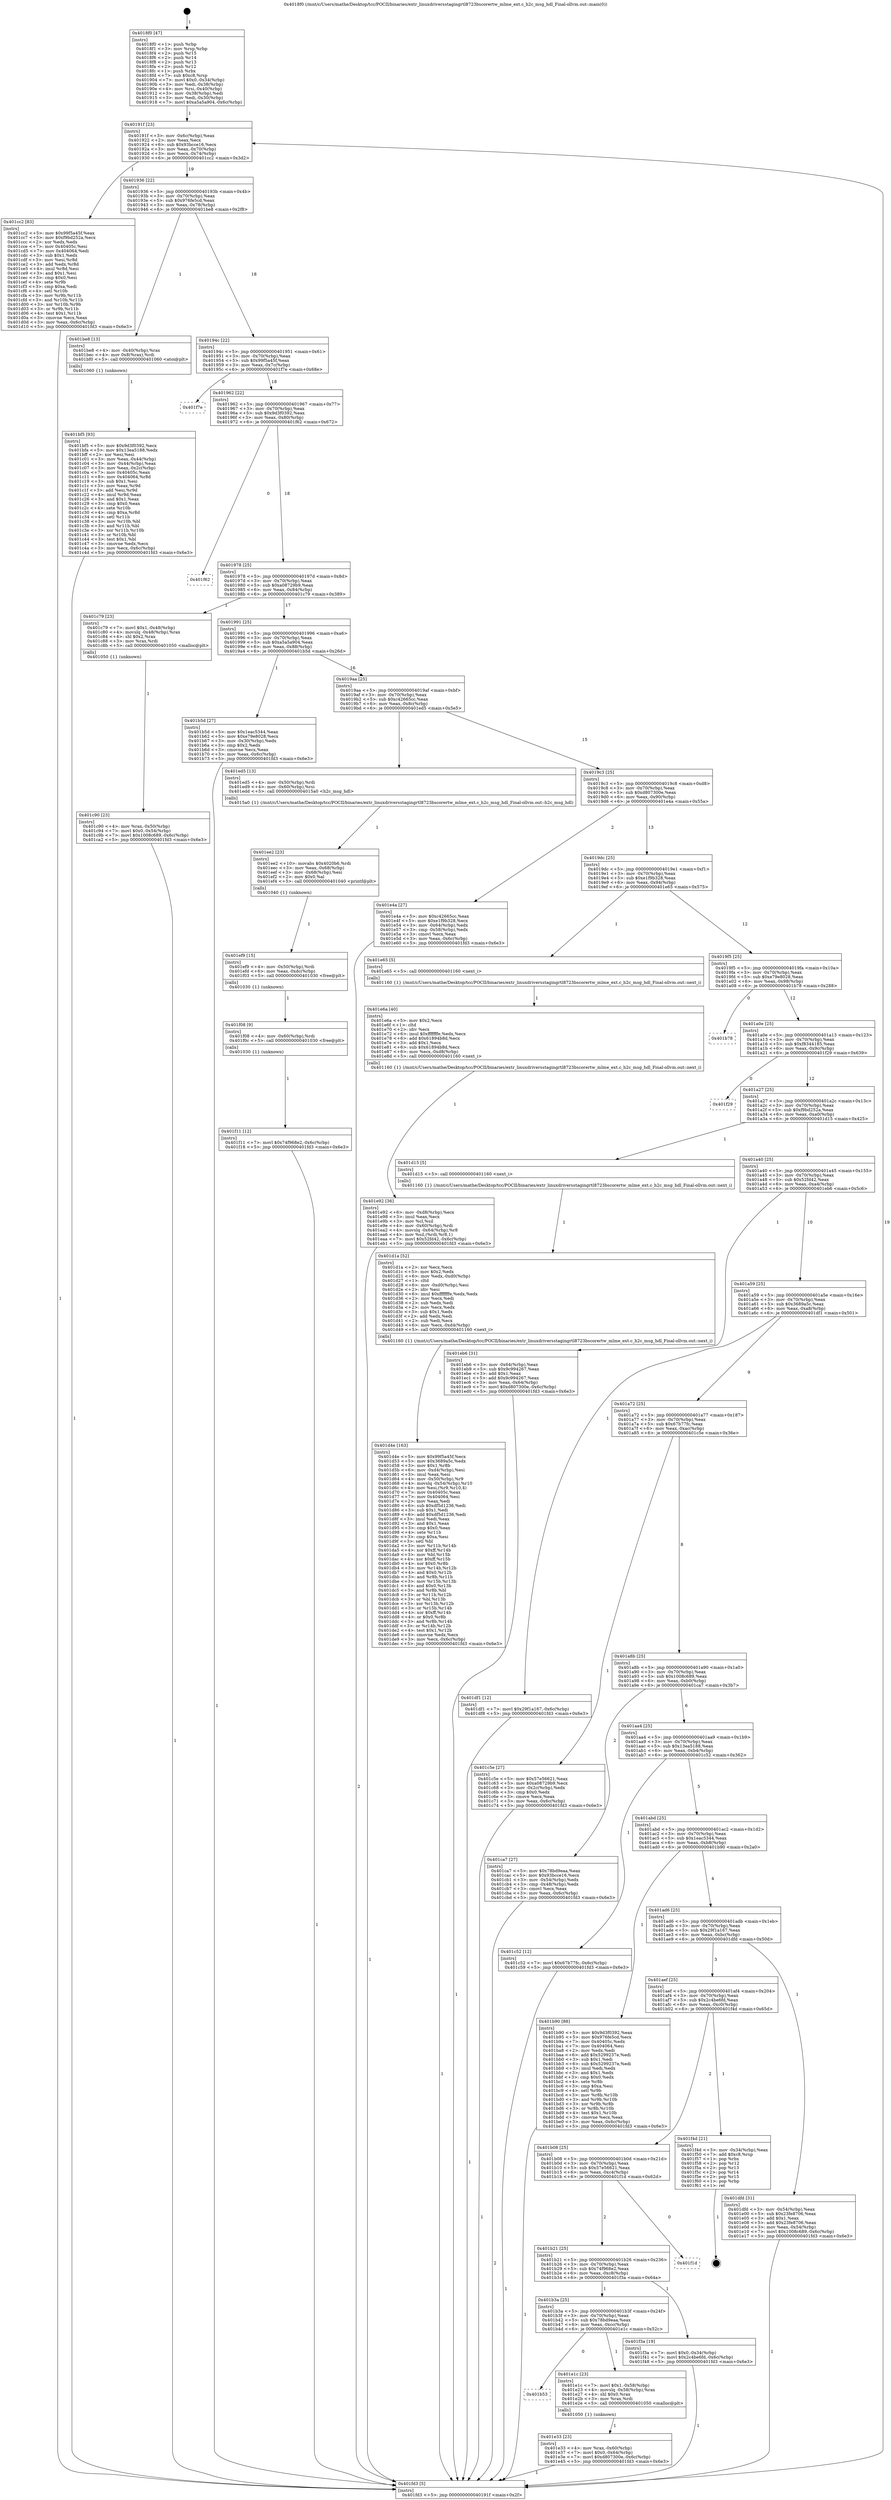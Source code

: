 digraph "0x4018f0" {
  label = "0x4018f0 (/mnt/c/Users/mathe/Desktop/tcc/POCII/binaries/extr_linuxdriversstagingrtl8723bscorertw_mlme_ext.c_h2c_msg_hdl_Final-ollvm.out::main(0))"
  labelloc = "t"
  node[shape=record]

  Entry [label="",width=0.3,height=0.3,shape=circle,fillcolor=black,style=filled]
  "0x40191f" [label="{
     0x40191f [23]\l
     | [instrs]\l
     &nbsp;&nbsp;0x40191f \<+3\>: mov -0x6c(%rbp),%eax\l
     &nbsp;&nbsp;0x401922 \<+2\>: mov %eax,%ecx\l
     &nbsp;&nbsp;0x401924 \<+6\>: sub $0x93bcce16,%ecx\l
     &nbsp;&nbsp;0x40192a \<+3\>: mov %eax,-0x70(%rbp)\l
     &nbsp;&nbsp;0x40192d \<+3\>: mov %ecx,-0x74(%rbp)\l
     &nbsp;&nbsp;0x401930 \<+6\>: je 0000000000401cc2 \<main+0x3d2\>\l
  }"]
  "0x401cc2" [label="{
     0x401cc2 [83]\l
     | [instrs]\l
     &nbsp;&nbsp;0x401cc2 \<+5\>: mov $0x99f5a45f,%eax\l
     &nbsp;&nbsp;0x401cc7 \<+5\>: mov $0xf9bd252a,%ecx\l
     &nbsp;&nbsp;0x401ccc \<+2\>: xor %edx,%edx\l
     &nbsp;&nbsp;0x401cce \<+7\>: mov 0x40405c,%esi\l
     &nbsp;&nbsp;0x401cd5 \<+7\>: mov 0x404064,%edi\l
     &nbsp;&nbsp;0x401cdc \<+3\>: sub $0x1,%edx\l
     &nbsp;&nbsp;0x401cdf \<+3\>: mov %esi,%r8d\l
     &nbsp;&nbsp;0x401ce2 \<+3\>: add %edx,%r8d\l
     &nbsp;&nbsp;0x401ce5 \<+4\>: imul %r8d,%esi\l
     &nbsp;&nbsp;0x401ce9 \<+3\>: and $0x1,%esi\l
     &nbsp;&nbsp;0x401cec \<+3\>: cmp $0x0,%esi\l
     &nbsp;&nbsp;0x401cef \<+4\>: sete %r9b\l
     &nbsp;&nbsp;0x401cf3 \<+3\>: cmp $0xa,%edi\l
     &nbsp;&nbsp;0x401cf6 \<+4\>: setl %r10b\l
     &nbsp;&nbsp;0x401cfa \<+3\>: mov %r9b,%r11b\l
     &nbsp;&nbsp;0x401cfd \<+3\>: and %r10b,%r11b\l
     &nbsp;&nbsp;0x401d00 \<+3\>: xor %r10b,%r9b\l
     &nbsp;&nbsp;0x401d03 \<+3\>: or %r9b,%r11b\l
     &nbsp;&nbsp;0x401d06 \<+4\>: test $0x1,%r11b\l
     &nbsp;&nbsp;0x401d0a \<+3\>: cmovne %ecx,%eax\l
     &nbsp;&nbsp;0x401d0d \<+3\>: mov %eax,-0x6c(%rbp)\l
     &nbsp;&nbsp;0x401d10 \<+5\>: jmp 0000000000401fd3 \<main+0x6e3\>\l
  }"]
  "0x401936" [label="{
     0x401936 [22]\l
     | [instrs]\l
     &nbsp;&nbsp;0x401936 \<+5\>: jmp 000000000040193b \<main+0x4b\>\l
     &nbsp;&nbsp;0x40193b \<+3\>: mov -0x70(%rbp),%eax\l
     &nbsp;&nbsp;0x40193e \<+5\>: sub $0x976fe5cd,%eax\l
     &nbsp;&nbsp;0x401943 \<+3\>: mov %eax,-0x78(%rbp)\l
     &nbsp;&nbsp;0x401946 \<+6\>: je 0000000000401be8 \<main+0x2f8\>\l
  }"]
  Exit [label="",width=0.3,height=0.3,shape=circle,fillcolor=black,style=filled,peripheries=2]
  "0x401be8" [label="{
     0x401be8 [13]\l
     | [instrs]\l
     &nbsp;&nbsp;0x401be8 \<+4\>: mov -0x40(%rbp),%rax\l
     &nbsp;&nbsp;0x401bec \<+4\>: mov 0x8(%rax),%rdi\l
     &nbsp;&nbsp;0x401bf0 \<+5\>: call 0000000000401060 \<atoi@plt\>\l
     | [calls]\l
     &nbsp;&nbsp;0x401060 \{1\} (unknown)\l
  }"]
  "0x40194c" [label="{
     0x40194c [22]\l
     | [instrs]\l
     &nbsp;&nbsp;0x40194c \<+5\>: jmp 0000000000401951 \<main+0x61\>\l
     &nbsp;&nbsp;0x401951 \<+3\>: mov -0x70(%rbp),%eax\l
     &nbsp;&nbsp;0x401954 \<+5\>: sub $0x99f5a45f,%eax\l
     &nbsp;&nbsp;0x401959 \<+3\>: mov %eax,-0x7c(%rbp)\l
     &nbsp;&nbsp;0x40195c \<+6\>: je 0000000000401f7e \<main+0x68e\>\l
  }"]
  "0x401f11" [label="{
     0x401f11 [12]\l
     | [instrs]\l
     &nbsp;&nbsp;0x401f11 \<+7\>: movl $0x74f968e2,-0x6c(%rbp)\l
     &nbsp;&nbsp;0x401f18 \<+5\>: jmp 0000000000401fd3 \<main+0x6e3\>\l
  }"]
  "0x401f7e" [label="{
     0x401f7e\l
  }", style=dashed]
  "0x401962" [label="{
     0x401962 [22]\l
     | [instrs]\l
     &nbsp;&nbsp;0x401962 \<+5\>: jmp 0000000000401967 \<main+0x77\>\l
     &nbsp;&nbsp;0x401967 \<+3\>: mov -0x70(%rbp),%eax\l
     &nbsp;&nbsp;0x40196a \<+5\>: sub $0x9d3f0392,%eax\l
     &nbsp;&nbsp;0x40196f \<+3\>: mov %eax,-0x80(%rbp)\l
     &nbsp;&nbsp;0x401972 \<+6\>: je 0000000000401f62 \<main+0x672\>\l
  }"]
  "0x401f08" [label="{
     0x401f08 [9]\l
     | [instrs]\l
     &nbsp;&nbsp;0x401f08 \<+4\>: mov -0x60(%rbp),%rdi\l
     &nbsp;&nbsp;0x401f0c \<+5\>: call 0000000000401030 \<free@plt\>\l
     | [calls]\l
     &nbsp;&nbsp;0x401030 \{1\} (unknown)\l
  }"]
  "0x401f62" [label="{
     0x401f62\l
  }", style=dashed]
  "0x401978" [label="{
     0x401978 [25]\l
     | [instrs]\l
     &nbsp;&nbsp;0x401978 \<+5\>: jmp 000000000040197d \<main+0x8d\>\l
     &nbsp;&nbsp;0x40197d \<+3\>: mov -0x70(%rbp),%eax\l
     &nbsp;&nbsp;0x401980 \<+5\>: sub $0xa08729b9,%eax\l
     &nbsp;&nbsp;0x401985 \<+6\>: mov %eax,-0x84(%rbp)\l
     &nbsp;&nbsp;0x40198b \<+6\>: je 0000000000401c79 \<main+0x389\>\l
  }"]
  "0x401ef9" [label="{
     0x401ef9 [15]\l
     | [instrs]\l
     &nbsp;&nbsp;0x401ef9 \<+4\>: mov -0x50(%rbp),%rdi\l
     &nbsp;&nbsp;0x401efd \<+6\>: mov %eax,-0xdc(%rbp)\l
     &nbsp;&nbsp;0x401f03 \<+5\>: call 0000000000401030 \<free@plt\>\l
     | [calls]\l
     &nbsp;&nbsp;0x401030 \{1\} (unknown)\l
  }"]
  "0x401c79" [label="{
     0x401c79 [23]\l
     | [instrs]\l
     &nbsp;&nbsp;0x401c79 \<+7\>: movl $0x1,-0x48(%rbp)\l
     &nbsp;&nbsp;0x401c80 \<+4\>: movslq -0x48(%rbp),%rax\l
     &nbsp;&nbsp;0x401c84 \<+4\>: shl $0x2,%rax\l
     &nbsp;&nbsp;0x401c88 \<+3\>: mov %rax,%rdi\l
     &nbsp;&nbsp;0x401c8b \<+5\>: call 0000000000401050 \<malloc@plt\>\l
     | [calls]\l
     &nbsp;&nbsp;0x401050 \{1\} (unknown)\l
  }"]
  "0x401991" [label="{
     0x401991 [25]\l
     | [instrs]\l
     &nbsp;&nbsp;0x401991 \<+5\>: jmp 0000000000401996 \<main+0xa6\>\l
     &nbsp;&nbsp;0x401996 \<+3\>: mov -0x70(%rbp),%eax\l
     &nbsp;&nbsp;0x401999 \<+5\>: sub $0xa5a5a904,%eax\l
     &nbsp;&nbsp;0x40199e \<+6\>: mov %eax,-0x88(%rbp)\l
     &nbsp;&nbsp;0x4019a4 \<+6\>: je 0000000000401b5d \<main+0x26d\>\l
  }"]
  "0x401ee2" [label="{
     0x401ee2 [23]\l
     | [instrs]\l
     &nbsp;&nbsp;0x401ee2 \<+10\>: movabs $0x4020b6,%rdi\l
     &nbsp;&nbsp;0x401eec \<+3\>: mov %eax,-0x68(%rbp)\l
     &nbsp;&nbsp;0x401eef \<+3\>: mov -0x68(%rbp),%esi\l
     &nbsp;&nbsp;0x401ef2 \<+2\>: mov $0x0,%al\l
     &nbsp;&nbsp;0x401ef4 \<+5\>: call 0000000000401040 \<printf@plt\>\l
     | [calls]\l
     &nbsp;&nbsp;0x401040 \{1\} (unknown)\l
  }"]
  "0x401b5d" [label="{
     0x401b5d [27]\l
     | [instrs]\l
     &nbsp;&nbsp;0x401b5d \<+5\>: mov $0x1eac5344,%eax\l
     &nbsp;&nbsp;0x401b62 \<+5\>: mov $0xe79e8028,%ecx\l
     &nbsp;&nbsp;0x401b67 \<+3\>: mov -0x30(%rbp),%edx\l
     &nbsp;&nbsp;0x401b6a \<+3\>: cmp $0x2,%edx\l
     &nbsp;&nbsp;0x401b6d \<+3\>: cmovne %ecx,%eax\l
     &nbsp;&nbsp;0x401b70 \<+3\>: mov %eax,-0x6c(%rbp)\l
     &nbsp;&nbsp;0x401b73 \<+5\>: jmp 0000000000401fd3 \<main+0x6e3\>\l
  }"]
  "0x4019aa" [label="{
     0x4019aa [25]\l
     | [instrs]\l
     &nbsp;&nbsp;0x4019aa \<+5\>: jmp 00000000004019af \<main+0xbf\>\l
     &nbsp;&nbsp;0x4019af \<+3\>: mov -0x70(%rbp),%eax\l
     &nbsp;&nbsp;0x4019b2 \<+5\>: sub $0xc42665cc,%eax\l
     &nbsp;&nbsp;0x4019b7 \<+6\>: mov %eax,-0x8c(%rbp)\l
     &nbsp;&nbsp;0x4019bd \<+6\>: je 0000000000401ed5 \<main+0x5e5\>\l
  }"]
  "0x401fd3" [label="{
     0x401fd3 [5]\l
     | [instrs]\l
     &nbsp;&nbsp;0x401fd3 \<+5\>: jmp 000000000040191f \<main+0x2f\>\l
  }"]
  "0x4018f0" [label="{
     0x4018f0 [47]\l
     | [instrs]\l
     &nbsp;&nbsp;0x4018f0 \<+1\>: push %rbp\l
     &nbsp;&nbsp;0x4018f1 \<+3\>: mov %rsp,%rbp\l
     &nbsp;&nbsp;0x4018f4 \<+2\>: push %r15\l
     &nbsp;&nbsp;0x4018f6 \<+2\>: push %r14\l
     &nbsp;&nbsp;0x4018f8 \<+2\>: push %r13\l
     &nbsp;&nbsp;0x4018fa \<+2\>: push %r12\l
     &nbsp;&nbsp;0x4018fc \<+1\>: push %rbx\l
     &nbsp;&nbsp;0x4018fd \<+7\>: sub $0xc8,%rsp\l
     &nbsp;&nbsp;0x401904 \<+7\>: movl $0x0,-0x34(%rbp)\l
     &nbsp;&nbsp;0x40190b \<+3\>: mov %edi,-0x38(%rbp)\l
     &nbsp;&nbsp;0x40190e \<+4\>: mov %rsi,-0x40(%rbp)\l
     &nbsp;&nbsp;0x401912 \<+3\>: mov -0x38(%rbp),%edi\l
     &nbsp;&nbsp;0x401915 \<+3\>: mov %edi,-0x30(%rbp)\l
     &nbsp;&nbsp;0x401918 \<+7\>: movl $0xa5a5a904,-0x6c(%rbp)\l
  }"]
  "0x401e92" [label="{
     0x401e92 [36]\l
     | [instrs]\l
     &nbsp;&nbsp;0x401e92 \<+6\>: mov -0xd8(%rbp),%ecx\l
     &nbsp;&nbsp;0x401e98 \<+3\>: imul %eax,%ecx\l
     &nbsp;&nbsp;0x401e9b \<+3\>: mov %cl,%sil\l
     &nbsp;&nbsp;0x401e9e \<+4\>: mov -0x60(%rbp),%rdi\l
     &nbsp;&nbsp;0x401ea2 \<+4\>: movslq -0x64(%rbp),%r8\l
     &nbsp;&nbsp;0x401ea6 \<+4\>: mov %sil,(%rdi,%r8,1)\l
     &nbsp;&nbsp;0x401eaa \<+7\>: movl $0x52fd42,-0x6c(%rbp)\l
     &nbsp;&nbsp;0x401eb1 \<+5\>: jmp 0000000000401fd3 \<main+0x6e3\>\l
  }"]
  "0x401ed5" [label="{
     0x401ed5 [13]\l
     | [instrs]\l
     &nbsp;&nbsp;0x401ed5 \<+4\>: mov -0x50(%rbp),%rdi\l
     &nbsp;&nbsp;0x401ed9 \<+4\>: mov -0x60(%rbp),%rsi\l
     &nbsp;&nbsp;0x401edd \<+5\>: call 00000000004015a0 \<h2c_msg_hdl\>\l
     | [calls]\l
     &nbsp;&nbsp;0x4015a0 \{1\} (/mnt/c/Users/mathe/Desktop/tcc/POCII/binaries/extr_linuxdriversstagingrtl8723bscorertw_mlme_ext.c_h2c_msg_hdl_Final-ollvm.out::h2c_msg_hdl)\l
  }"]
  "0x4019c3" [label="{
     0x4019c3 [25]\l
     | [instrs]\l
     &nbsp;&nbsp;0x4019c3 \<+5\>: jmp 00000000004019c8 \<main+0xd8\>\l
     &nbsp;&nbsp;0x4019c8 \<+3\>: mov -0x70(%rbp),%eax\l
     &nbsp;&nbsp;0x4019cb \<+5\>: sub $0xd807300e,%eax\l
     &nbsp;&nbsp;0x4019d0 \<+6\>: mov %eax,-0x90(%rbp)\l
     &nbsp;&nbsp;0x4019d6 \<+6\>: je 0000000000401e4a \<main+0x55a\>\l
  }"]
  "0x401e6a" [label="{
     0x401e6a [40]\l
     | [instrs]\l
     &nbsp;&nbsp;0x401e6a \<+5\>: mov $0x2,%ecx\l
     &nbsp;&nbsp;0x401e6f \<+1\>: cltd\l
     &nbsp;&nbsp;0x401e70 \<+2\>: idiv %ecx\l
     &nbsp;&nbsp;0x401e72 \<+6\>: imul $0xfffffffe,%edx,%ecx\l
     &nbsp;&nbsp;0x401e78 \<+6\>: add $0x61894b8d,%ecx\l
     &nbsp;&nbsp;0x401e7e \<+3\>: add $0x1,%ecx\l
     &nbsp;&nbsp;0x401e81 \<+6\>: sub $0x61894b8d,%ecx\l
     &nbsp;&nbsp;0x401e87 \<+6\>: mov %ecx,-0xd8(%rbp)\l
     &nbsp;&nbsp;0x401e8d \<+5\>: call 0000000000401160 \<next_i\>\l
     | [calls]\l
     &nbsp;&nbsp;0x401160 \{1\} (/mnt/c/Users/mathe/Desktop/tcc/POCII/binaries/extr_linuxdriversstagingrtl8723bscorertw_mlme_ext.c_h2c_msg_hdl_Final-ollvm.out::next_i)\l
  }"]
  "0x401e4a" [label="{
     0x401e4a [27]\l
     | [instrs]\l
     &nbsp;&nbsp;0x401e4a \<+5\>: mov $0xc42665cc,%eax\l
     &nbsp;&nbsp;0x401e4f \<+5\>: mov $0xe1f9b328,%ecx\l
     &nbsp;&nbsp;0x401e54 \<+3\>: mov -0x64(%rbp),%edx\l
     &nbsp;&nbsp;0x401e57 \<+3\>: cmp -0x58(%rbp),%edx\l
     &nbsp;&nbsp;0x401e5a \<+3\>: cmovl %ecx,%eax\l
     &nbsp;&nbsp;0x401e5d \<+3\>: mov %eax,-0x6c(%rbp)\l
     &nbsp;&nbsp;0x401e60 \<+5\>: jmp 0000000000401fd3 \<main+0x6e3\>\l
  }"]
  "0x4019dc" [label="{
     0x4019dc [25]\l
     | [instrs]\l
     &nbsp;&nbsp;0x4019dc \<+5\>: jmp 00000000004019e1 \<main+0xf1\>\l
     &nbsp;&nbsp;0x4019e1 \<+3\>: mov -0x70(%rbp),%eax\l
     &nbsp;&nbsp;0x4019e4 \<+5\>: sub $0xe1f9b328,%eax\l
     &nbsp;&nbsp;0x4019e9 \<+6\>: mov %eax,-0x94(%rbp)\l
     &nbsp;&nbsp;0x4019ef \<+6\>: je 0000000000401e65 \<main+0x575\>\l
  }"]
  "0x401e33" [label="{
     0x401e33 [23]\l
     | [instrs]\l
     &nbsp;&nbsp;0x401e33 \<+4\>: mov %rax,-0x60(%rbp)\l
     &nbsp;&nbsp;0x401e37 \<+7\>: movl $0x0,-0x64(%rbp)\l
     &nbsp;&nbsp;0x401e3e \<+7\>: movl $0xd807300e,-0x6c(%rbp)\l
     &nbsp;&nbsp;0x401e45 \<+5\>: jmp 0000000000401fd3 \<main+0x6e3\>\l
  }"]
  "0x401e65" [label="{
     0x401e65 [5]\l
     | [instrs]\l
     &nbsp;&nbsp;0x401e65 \<+5\>: call 0000000000401160 \<next_i\>\l
     | [calls]\l
     &nbsp;&nbsp;0x401160 \{1\} (/mnt/c/Users/mathe/Desktop/tcc/POCII/binaries/extr_linuxdriversstagingrtl8723bscorertw_mlme_ext.c_h2c_msg_hdl_Final-ollvm.out::next_i)\l
  }"]
  "0x4019f5" [label="{
     0x4019f5 [25]\l
     | [instrs]\l
     &nbsp;&nbsp;0x4019f5 \<+5\>: jmp 00000000004019fa \<main+0x10a\>\l
     &nbsp;&nbsp;0x4019fa \<+3\>: mov -0x70(%rbp),%eax\l
     &nbsp;&nbsp;0x4019fd \<+5\>: sub $0xe79e8028,%eax\l
     &nbsp;&nbsp;0x401a02 \<+6\>: mov %eax,-0x98(%rbp)\l
     &nbsp;&nbsp;0x401a08 \<+6\>: je 0000000000401b78 \<main+0x288\>\l
  }"]
  "0x401b53" [label="{
     0x401b53\l
  }", style=dashed]
  "0x401b78" [label="{
     0x401b78\l
  }", style=dashed]
  "0x401a0e" [label="{
     0x401a0e [25]\l
     | [instrs]\l
     &nbsp;&nbsp;0x401a0e \<+5\>: jmp 0000000000401a13 \<main+0x123\>\l
     &nbsp;&nbsp;0x401a13 \<+3\>: mov -0x70(%rbp),%eax\l
     &nbsp;&nbsp;0x401a16 \<+5\>: sub $0xf8344185,%eax\l
     &nbsp;&nbsp;0x401a1b \<+6\>: mov %eax,-0x9c(%rbp)\l
     &nbsp;&nbsp;0x401a21 \<+6\>: je 0000000000401f29 \<main+0x639\>\l
  }"]
  "0x401e1c" [label="{
     0x401e1c [23]\l
     | [instrs]\l
     &nbsp;&nbsp;0x401e1c \<+7\>: movl $0x1,-0x58(%rbp)\l
     &nbsp;&nbsp;0x401e23 \<+4\>: movslq -0x58(%rbp),%rax\l
     &nbsp;&nbsp;0x401e27 \<+4\>: shl $0x0,%rax\l
     &nbsp;&nbsp;0x401e2b \<+3\>: mov %rax,%rdi\l
     &nbsp;&nbsp;0x401e2e \<+5\>: call 0000000000401050 \<malloc@plt\>\l
     | [calls]\l
     &nbsp;&nbsp;0x401050 \{1\} (unknown)\l
  }"]
  "0x401f29" [label="{
     0x401f29\l
  }", style=dashed]
  "0x401a27" [label="{
     0x401a27 [25]\l
     | [instrs]\l
     &nbsp;&nbsp;0x401a27 \<+5\>: jmp 0000000000401a2c \<main+0x13c\>\l
     &nbsp;&nbsp;0x401a2c \<+3\>: mov -0x70(%rbp),%eax\l
     &nbsp;&nbsp;0x401a2f \<+5\>: sub $0xf9bd252a,%eax\l
     &nbsp;&nbsp;0x401a34 \<+6\>: mov %eax,-0xa0(%rbp)\l
     &nbsp;&nbsp;0x401a3a \<+6\>: je 0000000000401d15 \<main+0x425\>\l
  }"]
  "0x401b3a" [label="{
     0x401b3a [25]\l
     | [instrs]\l
     &nbsp;&nbsp;0x401b3a \<+5\>: jmp 0000000000401b3f \<main+0x24f\>\l
     &nbsp;&nbsp;0x401b3f \<+3\>: mov -0x70(%rbp),%eax\l
     &nbsp;&nbsp;0x401b42 \<+5\>: sub $0x78bd9eaa,%eax\l
     &nbsp;&nbsp;0x401b47 \<+6\>: mov %eax,-0xcc(%rbp)\l
     &nbsp;&nbsp;0x401b4d \<+6\>: je 0000000000401e1c \<main+0x52c\>\l
  }"]
  "0x401d15" [label="{
     0x401d15 [5]\l
     | [instrs]\l
     &nbsp;&nbsp;0x401d15 \<+5\>: call 0000000000401160 \<next_i\>\l
     | [calls]\l
     &nbsp;&nbsp;0x401160 \{1\} (/mnt/c/Users/mathe/Desktop/tcc/POCII/binaries/extr_linuxdriversstagingrtl8723bscorertw_mlme_ext.c_h2c_msg_hdl_Final-ollvm.out::next_i)\l
  }"]
  "0x401a40" [label="{
     0x401a40 [25]\l
     | [instrs]\l
     &nbsp;&nbsp;0x401a40 \<+5\>: jmp 0000000000401a45 \<main+0x155\>\l
     &nbsp;&nbsp;0x401a45 \<+3\>: mov -0x70(%rbp),%eax\l
     &nbsp;&nbsp;0x401a48 \<+5\>: sub $0x52fd42,%eax\l
     &nbsp;&nbsp;0x401a4d \<+6\>: mov %eax,-0xa4(%rbp)\l
     &nbsp;&nbsp;0x401a53 \<+6\>: je 0000000000401eb6 \<main+0x5c6\>\l
  }"]
  "0x401f3a" [label="{
     0x401f3a [19]\l
     | [instrs]\l
     &nbsp;&nbsp;0x401f3a \<+7\>: movl $0x0,-0x34(%rbp)\l
     &nbsp;&nbsp;0x401f41 \<+7\>: movl $0x2c4be6fd,-0x6c(%rbp)\l
     &nbsp;&nbsp;0x401f48 \<+5\>: jmp 0000000000401fd3 \<main+0x6e3\>\l
  }"]
  "0x401eb6" [label="{
     0x401eb6 [31]\l
     | [instrs]\l
     &nbsp;&nbsp;0x401eb6 \<+3\>: mov -0x64(%rbp),%eax\l
     &nbsp;&nbsp;0x401eb9 \<+5\>: sub $0x9c994267,%eax\l
     &nbsp;&nbsp;0x401ebe \<+3\>: add $0x1,%eax\l
     &nbsp;&nbsp;0x401ec1 \<+5\>: add $0x9c994267,%eax\l
     &nbsp;&nbsp;0x401ec6 \<+3\>: mov %eax,-0x64(%rbp)\l
     &nbsp;&nbsp;0x401ec9 \<+7\>: movl $0xd807300e,-0x6c(%rbp)\l
     &nbsp;&nbsp;0x401ed0 \<+5\>: jmp 0000000000401fd3 \<main+0x6e3\>\l
  }"]
  "0x401a59" [label="{
     0x401a59 [25]\l
     | [instrs]\l
     &nbsp;&nbsp;0x401a59 \<+5\>: jmp 0000000000401a5e \<main+0x16e\>\l
     &nbsp;&nbsp;0x401a5e \<+3\>: mov -0x70(%rbp),%eax\l
     &nbsp;&nbsp;0x401a61 \<+5\>: sub $0x3689a5c,%eax\l
     &nbsp;&nbsp;0x401a66 \<+6\>: mov %eax,-0xa8(%rbp)\l
     &nbsp;&nbsp;0x401a6c \<+6\>: je 0000000000401df1 \<main+0x501\>\l
  }"]
  "0x401b21" [label="{
     0x401b21 [25]\l
     | [instrs]\l
     &nbsp;&nbsp;0x401b21 \<+5\>: jmp 0000000000401b26 \<main+0x236\>\l
     &nbsp;&nbsp;0x401b26 \<+3\>: mov -0x70(%rbp),%eax\l
     &nbsp;&nbsp;0x401b29 \<+5\>: sub $0x74f968e2,%eax\l
     &nbsp;&nbsp;0x401b2e \<+6\>: mov %eax,-0xc8(%rbp)\l
     &nbsp;&nbsp;0x401b34 \<+6\>: je 0000000000401f3a \<main+0x64a\>\l
  }"]
  "0x401df1" [label="{
     0x401df1 [12]\l
     | [instrs]\l
     &nbsp;&nbsp;0x401df1 \<+7\>: movl $0x29f1a167,-0x6c(%rbp)\l
     &nbsp;&nbsp;0x401df8 \<+5\>: jmp 0000000000401fd3 \<main+0x6e3\>\l
  }"]
  "0x401a72" [label="{
     0x401a72 [25]\l
     | [instrs]\l
     &nbsp;&nbsp;0x401a72 \<+5\>: jmp 0000000000401a77 \<main+0x187\>\l
     &nbsp;&nbsp;0x401a77 \<+3\>: mov -0x70(%rbp),%eax\l
     &nbsp;&nbsp;0x401a7a \<+5\>: sub $0x67b77fc,%eax\l
     &nbsp;&nbsp;0x401a7f \<+6\>: mov %eax,-0xac(%rbp)\l
     &nbsp;&nbsp;0x401a85 \<+6\>: je 0000000000401c5e \<main+0x36e\>\l
  }"]
  "0x401f1d" [label="{
     0x401f1d\l
  }", style=dashed]
  "0x401c5e" [label="{
     0x401c5e [27]\l
     | [instrs]\l
     &nbsp;&nbsp;0x401c5e \<+5\>: mov $0x57e56621,%eax\l
     &nbsp;&nbsp;0x401c63 \<+5\>: mov $0xa08729b9,%ecx\l
     &nbsp;&nbsp;0x401c68 \<+3\>: mov -0x2c(%rbp),%edx\l
     &nbsp;&nbsp;0x401c6b \<+3\>: cmp $0x0,%edx\l
     &nbsp;&nbsp;0x401c6e \<+3\>: cmove %ecx,%eax\l
     &nbsp;&nbsp;0x401c71 \<+3\>: mov %eax,-0x6c(%rbp)\l
     &nbsp;&nbsp;0x401c74 \<+5\>: jmp 0000000000401fd3 \<main+0x6e3\>\l
  }"]
  "0x401a8b" [label="{
     0x401a8b [25]\l
     | [instrs]\l
     &nbsp;&nbsp;0x401a8b \<+5\>: jmp 0000000000401a90 \<main+0x1a0\>\l
     &nbsp;&nbsp;0x401a90 \<+3\>: mov -0x70(%rbp),%eax\l
     &nbsp;&nbsp;0x401a93 \<+5\>: sub $0x1008c689,%eax\l
     &nbsp;&nbsp;0x401a98 \<+6\>: mov %eax,-0xb0(%rbp)\l
     &nbsp;&nbsp;0x401a9e \<+6\>: je 0000000000401ca7 \<main+0x3b7\>\l
  }"]
  "0x401b08" [label="{
     0x401b08 [25]\l
     | [instrs]\l
     &nbsp;&nbsp;0x401b08 \<+5\>: jmp 0000000000401b0d \<main+0x21d\>\l
     &nbsp;&nbsp;0x401b0d \<+3\>: mov -0x70(%rbp),%eax\l
     &nbsp;&nbsp;0x401b10 \<+5\>: sub $0x57e56621,%eax\l
     &nbsp;&nbsp;0x401b15 \<+6\>: mov %eax,-0xc4(%rbp)\l
     &nbsp;&nbsp;0x401b1b \<+6\>: je 0000000000401f1d \<main+0x62d\>\l
  }"]
  "0x401ca7" [label="{
     0x401ca7 [27]\l
     | [instrs]\l
     &nbsp;&nbsp;0x401ca7 \<+5\>: mov $0x78bd9eaa,%eax\l
     &nbsp;&nbsp;0x401cac \<+5\>: mov $0x93bcce16,%ecx\l
     &nbsp;&nbsp;0x401cb1 \<+3\>: mov -0x54(%rbp),%edx\l
     &nbsp;&nbsp;0x401cb4 \<+3\>: cmp -0x48(%rbp),%edx\l
     &nbsp;&nbsp;0x401cb7 \<+3\>: cmovl %ecx,%eax\l
     &nbsp;&nbsp;0x401cba \<+3\>: mov %eax,-0x6c(%rbp)\l
     &nbsp;&nbsp;0x401cbd \<+5\>: jmp 0000000000401fd3 \<main+0x6e3\>\l
  }"]
  "0x401aa4" [label="{
     0x401aa4 [25]\l
     | [instrs]\l
     &nbsp;&nbsp;0x401aa4 \<+5\>: jmp 0000000000401aa9 \<main+0x1b9\>\l
     &nbsp;&nbsp;0x401aa9 \<+3\>: mov -0x70(%rbp),%eax\l
     &nbsp;&nbsp;0x401aac \<+5\>: sub $0x13ea5188,%eax\l
     &nbsp;&nbsp;0x401ab1 \<+6\>: mov %eax,-0xb4(%rbp)\l
     &nbsp;&nbsp;0x401ab7 \<+6\>: je 0000000000401c52 \<main+0x362\>\l
  }"]
  "0x401f4d" [label="{
     0x401f4d [21]\l
     | [instrs]\l
     &nbsp;&nbsp;0x401f4d \<+3\>: mov -0x34(%rbp),%eax\l
     &nbsp;&nbsp;0x401f50 \<+7\>: add $0xc8,%rsp\l
     &nbsp;&nbsp;0x401f57 \<+1\>: pop %rbx\l
     &nbsp;&nbsp;0x401f58 \<+2\>: pop %r12\l
     &nbsp;&nbsp;0x401f5a \<+2\>: pop %r13\l
     &nbsp;&nbsp;0x401f5c \<+2\>: pop %r14\l
     &nbsp;&nbsp;0x401f5e \<+2\>: pop %r15\l
     &nbsp;&nbsp;0x401f60 \<+1\>: pop %rbp\l
     &nbsp;&nbsp;0x401f61 \<+1\>: ret\l
  }"]
  "0x401c52" [label="{
     0x401c52 [12]\l
     | [instrs]\l
     &nbsp;&nbsp;0x401c52 \<+7\>: movl $0x67b77fc,-0x6c(%rbp)\l
     &nbsp;&nbsp;0x401c59 \<+5\>: jmp 0000000000401fd3 \<main+0x6e3\>\l
  }"]
  "0x401abd" [label="{
     0x401abd [25]\l
     | [instrs]\l
     &nbsp;&nbsp;0x401abd \<+5\>: jmp 0000000000401ac2 \<main+0x1d2\>\l
     &nbsp;&nbsp;0x401ac2 \<+3\>: mov -0x70(%rbp),%eax\l
     &nbsp;&nbsp;0x401ac5 \<+5\>: sub $0x1eac5344,%eax\l
     &nbsp;&nbsp;0x401aca \<+6\>: mov %eax,-0xb8(%rbp)\l
     &nbsp;&nbsp;0x401ad0 \<+6\>: je 0000000000401b90 \<main+0x2a0\>\l
  }"]
  "0x401aef" [label="{
     0x401aef [25]\l
     | [instrs]\l
     &nbsp;&nbsp;0x401aef \<+5\>: jmp 0000000000401af4 \<main+0x204\>\l
     &nbsp;&nbsp;0x401af4 \<+3\>: mov -0x70(%rbp),%eax\l
     &nbsp;&nbsp;0x401af7 \<+5\>: sub $0x2c4be6fd,%eax\l
     &nbsp;&nbsp;0x401afc \<+6\>: mov %eax,-0xc0(%rbp)\l
     &nbsp;&nbsp;0x401b02 \<+6\>: je 0000000000401f4d \<main+0x65d\>\l
  }"]
  "0x401b90" [label="{
     0x401b90 [88]\l
     | [instrs]\l
     &nbsp;&nbsp;0x401b90 \<+5\>: mov $0x9d3f0392,%eax\l
     &nbsp;&nbsp;0x401b95 \<+5\>: mov $0x976fe5cd,%ecx\l
     &nbsp;&nbsp;0x401b9a \<+7\>: mov 0x40405c,%edx\l
     &nbsp;&nbsp;0x401ba1 \<+7\>: mov 0x404064,%esi\l
     &nbsp;&nbsp;0x401ba8 \<+2\>: mov %edx,%edi\l
     &nbsp;&nbsp;0x401baa \<+6\>: add $0x5299237e,%edi\l
     &nbsp;&nbsp;0x401bb0 \<+3\>: sub $0x1,%edi\l
     &nbsp;&nbsp;0x401bb3 \<+6\>: sub $0x5299237e,%edi\l
     &nbsp;&nbsp;0x401bb9 \<+3\>: imul %edi,%edx\l
     &nbsp;&nbsp;0x401bbc \<+3\>: and $0x1,%edx\l
     &nbsp;&nbsp;0x401bbf \<+3\>: cmp $0x0,%edx\l
     &nbsp;&nbsp;0x401bc2 \<+4\>: sete %r8b\l
     &nbsp;&nbsp;0x401bc6 \<+3\>: cmp $0xa,%esi\l
     &nbsp;&nbsp;0x401bc9 \<+4\>: setl %r9b\l
     &nbsp;&nbsp;0x401bcd \<+3\>: mov %r8b,%r10b\l
     &nbsp;&nbsp;0x401bd0 \<+3\>: and %r9b,%r10b\l
     &nbsp;&nbsp;0x401bd3 \<+3\>: xor %r9b,%r8b\l
     &nbsp;&nbsp;0x401bd6 \<+3\>: or %r8b,%r10b\l
     &nbsp;&nbsp;0x401bd9 \<+4\>: test $0x1,%r10b\l
     &nbsp;&nbsp;0x401bdd \<+3\>: cmovne %ecx,%eax\l
     &nbsp;&nbsp;0x401be0 \<+3\>: mov %eax,-0x6c(%rbp)\l
     &nbsp;&nbsp;0x401be3 \<+5\>: jmp 0000000000401fd3 \<main+0x6e3\>\l
  }"]
  "0x401ad6" [label="{
     0x401ad6 [25]\l
     | [instrs]\l
     &nbsp;&nbsp;0x401ad6 \<+5\>: jmp 0000000000401adb \<main+0x1eb\>\l
     &nbsp;&nbsp;0x401adb \<+3\>: mov -0x70(%rbp),%eax\l
     &nbsp;&nbsp;0x401ade \<+5\>: sub $0x29f1a167,%eax\l
     &nbsp;&nbsp;0x401ae3 \<+6\>: mov %eax,-0xbc(%rbp)\l
     &nbsp;&nbsp;0x401ae9 \<+6\>: je 0000000000401dfd \<main+0x50d\>\l
  }"]
  "0x401bf5" [label="{
     0x401bf5 [93]\l
     | [instrs]\l
     &nbsp;&nbsp;0x401bf5 \<+5\>: mov $0x9d3f0392,%ecx\l
     &nbsp;&nbsp;0x401bfa \<+5\>: mov $0x13ea5188,%edx\l
     &nbsp;&nbsp;0x401bff \<+2\>: xor %esi,%esi\l
     &nbsp;&nbsp;0x401c01 \<+3\>: mov %eax,-0x44(%rbp)\l
     &nbsp;&nbsp;0x401c04 \<+3\>: mov -0x44(%rbp),%eax\l
     &nbsp;&nbsp;0x401c07 \<+3\>: mov %eax,-0x2c(%rbp)\l
     &nbsp;&nbsp;0x401c0a \<+7\>: mov 0x40405c,%eax\l
     &nbsp;&nbsp;0x401c11 \<+8\>: mov 0x404064,%r8d\l
     &nbsp;&nbsp;0x401c19 \<+3\>: sub $0x1,%esi\l
     &nbsp;&nbsp;0x401c1c \<+3\>: mov %eax,%r9d\l
     &nbsp;&nbsp;0x401c1f \<+3\>: add %esi,%r9d\l
     &nbsp;&nbsp;0x401c22 \<+4\>: imul %r9d,%eax\l
     &nbsp;&nbsp;0x401c26 \<+3\>: and $0x1,%eax\l
     &nbsp;&nbsp;0x401c29 \<+3\>: cmp $0x0,%eax\l
     &nbsp;&nbsp;0x401c2c \<+4\>: sete %r10b\l
     &nbsp;&nbsp;0x401c30 \<+4\>: cmp $0xa,%r8d\l
     &nbsp;&nbsp;0x401c34 \<+4\>: setl %r11b\l
     &nbsp;&nbsp;0x401c38 \<+3\>: mov %r10b,%bl\l
     &nbsp;&nbsp;0x401c3b \<+3\>: and %r11b,%bl\l
     &nbsp;&nbsp;0x401c3e \<+3\>: xor %r11b,%r10b\l
     &nbsp;&nbsp;0x401c41 \<+3\>: or %r10b,%bl\l
     &nbsp;&nbsp;0x401c44 \<+3\>: test $0x1,%bl\l
     &nbsp;&nbsp;0x401c47 \<+3\>: cmovne %edx,%ecx\l
     &nbsp;&nbsp;0x401c4a \<+3\>: mov %ecx,-0x6c(%rbp)\l
     &nbsp;&nbsp;0x401c4d \<+5\>: jmp 0000000000401fd3 \<main+0x6e3\>\l
  }"]
  "0x401c90" [label="{
     0x401c90 [23]\l
     | [instrs]\l
     &nbsp;&nbsp;0x401c90 \<+4\>: mov %rax,-0x50(%rbp)\l
     &nbsp;&nbsp;0x401c94 \<+7\>: movl $0x0,-0x54(%rbp)\l
     &nbsp;&nbsp;0x401c9b \<+7\>: movl $0x1008c689,-0x6c(%rbp)\l
     &nbsp;&nbsp;0x401ca2 \<+5\>: jmp 0000000000401fd3 \<main+0x6e3\>\l
  }"]
  "0x401d1a" [label="{
     0x401d1a [52]\l
     | [instrs]\l
     &nbsp;&nbsp;0x401d1a \<+2\>: xor %ecx,%ecx\l
     &nbsp;&nbsp;0x401d1c \<+5\>: mov $0x2,%edx\l
     &nbsp;&nbsp;0x401d21 \<+6\>: mov %edx,-0xd0(%rbp)\l
     &nbsp;&nbsp;0x401d27 \<+1\>: cltd\l
     &nbsp;&nbsp;0x401d28 \<+6\>: mov -0xd0(%rbp),%esi\l
     &nbsp;&nbsp;0x401d2e \<+2\>: idiv %esi\l
     &nbsp;&nbsp;0x401d30 \<+6\>: imul $0xfffffffe,%edx,%edx\l
     &nbsp;&nbsp;0x401d36 \<+2\>: mov %ecx,%edi\l
     &nbsp;&nbsp;0x401d38 \<+2\>: sub %edx,%edi\l
     &nbsp;&nbsp;0x401d3a \<+2\>: mov %ecx,%edx\l
     &nbsp;&nbsp;0x401d3c \<+3\>: sub $0x1,%edx\l
     &nbsp;&nbsp;0x401d3f \<+2\>: add %edx,%edi\l
     &nbsp;&nbsp;0x401d41 \<+2\>: sub %edi,%ecx\l
     &nbsp;&nbsp;0x401d43 \<+6\>: mov %ecx,-0xd4(%rbp)\l
     &nbsp;&nbsp;0x401d49 \<+5\>: call 0000000000401160 \<next_i\>\l
     | [calls]\l
     &nbsp;&nbsp;0x401160 \{1\} (/mnt/c/Users/mathe/Desktop/tcc/POCII/binaries/extr_linuxdriversstagingrtl8723bscorertw_mlme_ext.c_h2c_msg_hdl_Final-ollvm.out::next_i)\l
  }"]
  "0x401d4e" [label="{
     0x401d4e [163]\l
     | [instrs]\l
     &nbsp;&nbsp;0x401d4e \<+5\>: mov $0x99f5a45f,%ecx\l
     &nbsp;&nbsp;0x401d53 \<+5\>: mov $0x3689a5c,%edx\l
     &nbsp;&nbsp;0x401d58 \<+3\>: mov $0x1,%r8b\l
     &nbsp;&nbsp;0x401d5b \<+6\>: mov -0xd4(%rbp),%esi\l
     &nbsp;&nbsp;0x401d61 \<+3\>: imul %eax,%esi\l
     &nbsp;&nbsp;0x401d64 \<+4\>: mov -0x50(%rbp),%r9\l
     &nbsp;&nbsp;0x401d68 \<+4\>: movslq -0x54(%rbp),%r10\l
     &nbsp;&nbsp;0x401d6c \<+4\>: mov %esi,(%r9,%r10,4)\l
     &nbsp;&nbsp;0x401d70 \<+7\>: mov 0x40405c,%eax\l
     &nbsp;&nbsp;0x401d77 \<+7\>: mov 0x404064,%esi\l
     &nbsp;&nbsp;0x401d7e \<+2\>: mov %eax,%edi\l
     &nbsp;&nbsp;0x401d80 \<+6\>: sub $0xdf5d1236,%edi\l
     &nbsp;&nbsp;0x401d86 \<+3\>: sub $0x1,%edi\l
     &nbsp;&nbsp;0x401d89 \<+6\>: add $0xdf5d1236,%edi\l
     &nbsp;&nbsp;0x401d8f \<+3\>: imul %edi,%eax\l
     &nbsp;&nbsp;0x401d92 \<+3\>: and $0x1,%eax\l
     &nbsp;&nbsp;0x401d95 \<+3\>: cmp $0x0,%eax\l
     &nbsp;&nbsp;0x401d98 \<+4\>: sete %r11b\l
     &nbsp;&nbsp;0x401d9c \<+3\>: cmp $0xa,%esi\l
     &nbsp;&nbsp;0x401d9f \<+3\>: setl %bl\l
     &nbsp;&nbsp;0x401da2 \<+3\>: mov %r11b,%r14b\l
     &nbsp;&nbsp;0x401da5 \<+4\>: xor $0xff,%r14b\l
     &nbsp;&nbsp;0x401da9 \<+3\>: mov %bl,%r15b\l
     &nbsp;&nbsp;0x401dac \<+4\>: xor $0xff,%r15b\l
     &nbsp;&nbsp;0x401db0 \<+4\>: xor $0x0,%r8b\l
     &nbsp;&nbsp;0x401db4 \<+3\>: mov %r14b,%r12b\l
     &nbsp;&nbsp;0x401db7 \<+4\>: and $0x0,%r12b\l
     &nbsp;&nbsp;0x401dbb \<+3\>: and %r8b,%r11b\l
     &nbsp;&nbsp;0x401dbe \<+3\>: mov %r15b,%r13b\l
     &nbsp;&nbsp;0x401dc1 \<+4\>: and $0x0,%r13b\l
     &nbsp;&nbsp;0x401dc5 \<+3\>: and %r8b,%bl\l
     &nbsp;&nbsp;0x401dc8 \<+3\>: or %r11b,%r12b\l
     &nbsp;&nbsp;0x401dcb \<+3\>: or %bl,%r13b\l
     &nbsp;&nbsp;0x401dce \<+3\>: xor %r13b,%r12b\l
     &nbsp;&nbsp;0x401dd1 \<+3\>: or %r15b,%r14b\l
     &nbsp;&nbsp;0x401dd4 \<+4\>: xor $0xff,%r14b\l
     &nbsp;&nbsp;0x401dd8 \<+4\>: or $0x0,%r8b\l
     &nbsp;&nbsp;0x401ddc \<+3\>: and %r8b,%r14b\l
     &nbsp;&nbsp;0x401ddf \<+3\>: or %r14b,%r12b\l
     &nbsp;&nbsp;0x401de2 \<+4\>: test $0x1,%r12b\l
     &nbsp;&nbsp;0x401de6 \<+3\>: cmovne %edx,%ecx\l
     &nbsp;&nbsp;0x401de9 \<+3\>: mov %ecx,-0x6c(%rbp)\l
     &nbsp;&nbsp;0x401dec \<+5\>: jmp 0000000000401fd3 \<main+0x6e3\>\l
  }"]
  "0x401dfd" [label="{
     0x401dfd [31]\l
     | [instrs]\l
     &nbsp;&nbsp;0x401dfd \<+3\>: mov -0x54(%rbp),%eax\l
     &nbsp;&nbsp;0x401e00 \<+5\>: sub $0x23fe8706,%eax\l
     &nbsp;&nbsp;0x401e05 \<+3\>: add $0x1,%eax\l
     &nbsp;&nbsp;0x401e08 \<+5\>: add $0x23fe8706,%eax\l
     &nbsp;&nbsp;0x401e0d \<+3\>: mov %eax,-0x54(%rbp)\l
     &nbsp;&nbsp;0x401e10 \<+7\>: movl $0x1008c689,-0x6c(%rbp)\l
     &nbsp;&nbsp;0x401e17 \<+5\>: jmp 0000000000401fd3 \<main+0x6e3\>\l
  }"]
  Entry -> "0x4018f0" [label=" 1"]
  "0x40191f" -> "0x401cc2" [label=" 1"]
  "0x40191f" -> "0x401936" [label=" 19"]
  "0x401f4d" -> Exit [label=" 1"]
  "0x401936" -> "0x401be8" [label=" 1"]
  "0x401936" -> "0x40194c" [label=" 18"]
  "0x401f3a" -> "0x401fd3" [label=" 1"]
  "0x40194c" -> "0x401f7e" [label=" 0"]
  "0x40194c" -> "0x401962" [label=" 18"]
  "0x401f11" -> "0x401fd3" [label=" 1"]
  "0x401962" -> "0x401f62" [label=" 0"]
  "0x401962" -> "0x401978" [label=" 18"]
  "0x401f08" -> "0x401f11" [label=" 1"]
  "0x401978" -> "0x401c79" [label=" 1"]
  "0x401978" -> "0x401991" [label=" 17"]
  "0x401ef9" -> "0x401f08" [label=" 1"]
  "0x401991" -> "0x401b5d" [label=" 1"]
  "0x401991" -> "0x4019aa" [label=" 16"]
  "0x401b5d" -> "0x401fd3" [label=" 1"]
  "0x4018f0" -> "0x40191f" [label=" 1"]
  "0x401fd3" -> "0x40191f" [label=" 19"]
  "0x401ee2" -> "0x401ef9" [label=" 1"]
  "0x4019aa" -> "0x401ed5" [label=" 1"]
  "0x4019aa" -> "0x4019c3" [label=" 15"]
  "0x401ed5" -> "0x401ee2" [label=" 1"]
  "0x4019c3" -> "0x401e4a" [label=" 2"]
  "0x4019c3" -> "0x4019dc" [label=" 13"]
  "0x401eb6" -> "0x401fd3" [label=" 1"]
  "0x4019dc" -> "0x401e65" [label=" 1"]
  "0x4019dc" -> "0x4019f5" [label=" 12"]
  "0x401e92" -> "0x401fd3" [label=" 1"]
  "0x4019f5" -> "0x401b78" [label=" 0"]
  "0x4019f5" -> "0x401a0e" [label=" 12"]
  "0x401e6a" -> "0x401e92" [label=" 1"]
  "0x401a0e" -> "0x401f29" [label=" 0"]
  "0x401a0e" -> "0x401a27" [label=" 12"]
  "0x401e65" -> "0x401e6a" [label=" 1"]
  "0x401a27" -> "0x401d15" [label=" 1"]
  "0x401a27" -> "0x401a40" [label=" 11"]
  "0x401e33" -> "0x401fd3" [label=" 1"]
  "0x401a40" -> "0x401eb6" [label=" 1"]
  "0x401a40" -> "0x401a59" [label=" 10"]
  "0x401e1c" -> "0x401e33" [label=" 1"]
  "0x401a59" -> "0x401df1" [label=" 1"]
  "0x401a59" -> "0x401a72" [label=" 9"]
  "0x401b3a" -> "0x401e1c" [label=" 1"]
  "0x401a72" -> "0x401c5e" [label=" 1"]
  "0x401a72" -> "0x401a8b" [label=" 8"]
  "0x401e4a" -> "0x401fd3" [label=" 2"]
  "0x401a8b" -> "0x401ca7" [label=" 2"]
  "0x401a8b" -> "0x401aa4" [label=" 6"]
  "0x401b21" -> "0x401f3a" [label=" 1"]
  "0x401aa4" -> "0x401c52" [label=" 1"]
  "0x401aa4" -> "0x401abd" [label=" 5"]
  "0x401b3a" -> "0x401b53" [label=" 0"]
  "0x401abd" -> "0x401b90" [label=" 1"]
  "0x401abd" -> "0x401ad6" [label=" 4"]
  "0x401b90" -> "0x401fd3" [label=" 1"]
  "0x401be8" -> "0x401bf5" [label=" 1"]
  "0x401bf5" -> "0x401fd3" [label=" 1"]
  "0x401c52" -> "0x401fd3" [label=" 1"]
  "0x401c5e" -> "0x401fd3" [label=" 1"]
  "0x401c79" -> "0x401c90" [label=" 1"]
  "0x401c90" -> "0x401fd3" [label=" 1"]
  "0x401ca7" -> "0x401fd3" [label=" 2"]
  "0x401cc2" -> "0x401fd3" [label=" 1"]
  "0x401d15" -> "0x401d1a" [label=" 1"]
  "0x401d1a" -> "0x401d4e" [label=" 1"]
  "0x401d4e" -> "0x401fd3" [label=" 1"]
  "0x401df1" -> "0x401fd3" [label=" 1"]
  "0x401b08" -> "0x401f1d" [label=" 0"]
  "0x401ad6" -> "0x401dfd" [label=" 1"]
  "0x401ad6" -> "0x401aef" [label=" 3"]
  "0x401dfd" -> "0x401fd3" [label=" 1"]
  "0x401b08" -> "0x401b21" [label=" 2"]
  "0x401aef" -> "0x401f4d" [label=" 1"]
  "0x401aef" -> "0x401b08" [label=" 2"]
  "0x401b21" -> "0x401b3a" [label=" 1"]
}
